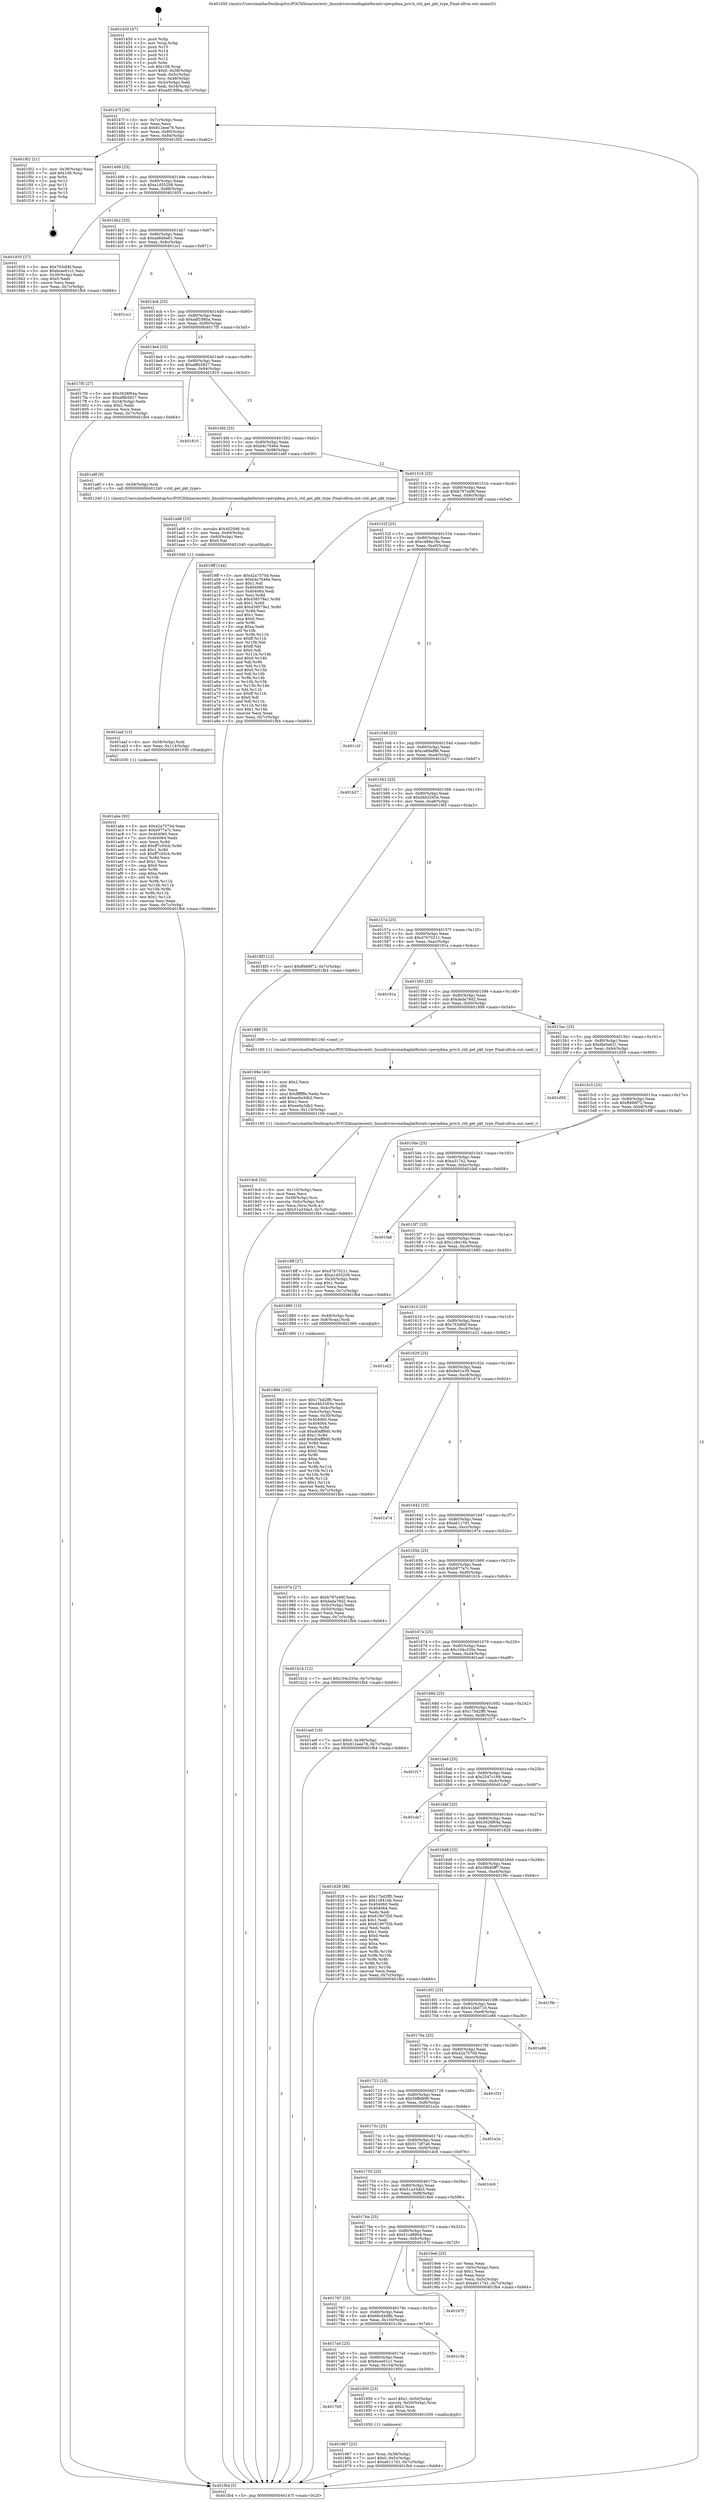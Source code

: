 digraph "0x401450" {
  label = "0x401450 (/mnt/c/Users/mathe/Desktop/tcc/POCII/binaries/extr_linuxdriversmediaplatformti-vpevpdma_priv.h_ctd_get_pkt_type_Final-ollvm.out::main(0))"
  labelloc = "t"
  node[shape=record]

  Entry [label="",width=0.3,height=0.3,shape=circle,fillcolor=black,style=filled]
  "0x40147f" [label="{
     0x40147f [26]\l
     | [instrs]\l
     &nbsp;&nbsp;0x40147f \<+3\>: mov -0x7c(%rbp),%eax\l
     &nbsp;&nbsp;0x401482 \<+2\>: mov %eax,%ecx\l
     &nbsp;&nbsp;0x401484 \<+6\>: sub $0x812eee78,%ecx\l
     &nbsp;&nbsp;0x40148a \<+3\>: mov %eax,-0x80(%rbp)\l
     &nbsp;&nbsp;0x40148d \<+6\>: mov %ecx,-0x84(%rbp)\l
     &nbsp;&nbsp;0x401493 \<+6\>: je 0000000000401f02 \<main+0xab2\>\l
  }"]
  "0x401f02" [label="{
     0x401f02 [21]\l
     | [instrs]\l
     &nbsp;&nbsp;0x401f02 \<+3\>: mov -0x38(%rbp),%eax\l
     &nbsp;&nbsp;0x401f05 \<+7\>: add $0x108,%rsp\l
     &nbsp;&nbsp;0x401f0c \<+1\>: pop %rbx\l
     &nbsp;&nbsp;0x401f0d \<+2\>: pop %r12\l
     &nbsp;&nbsp;0x401f0f \<+2\>: pop %r13\l
     &nbsp;&nbsp;0x401f11 \<+2\>: pop %r14\l
     &nbsp;&nbsp;0x401f13 \<+2\>: pop %r15\l
     &nbsp;&nbsp;0x401f15 \<+1\>: pop %rbp\l
     &nbsp;&nbsp;0x401f16 \<+1\>: ret\l
  }"]
  "0x401499" [label="{
     0x401499 [25]\l
     | [instrs]\l
     &nbsp;&nbsp;0x401499 \<+5\>: jmp 000000000040149e \<main+0x4e\>\l
     &nbsp;&nbsp;0x40149e \<+3\>: mov -0x80(%rbp),%eax\l
     &nbsp;&nbsp;0x4014a1 \<+5\>: sub $0xa1d55208,%eax\l
     &nbsp;&nbsp;0x4014a6 \<+6\>: mov %eax,-0x88(%rbp)\l
     &nbsp;&nbsp;0x4014ac \<+6\>: je 0000000000401935 \<main+0x4e5\>\l
  }"]
  Exit [label="",width=0.3,height=0.3,shape=circle,fillcolor=black,style=filled,peripheries=2]
  "0x401935" [label="{
     0x401935 [27]\l
     | [instrs]\l
     &nbsp;&nbsp;0x401935 \<+5\>: mov $0x763df4f,%eax\l
     &nbsp;&nbsp;0x40193a \<+5\>: mov $0x6cee01c1,%ecx\l
     &nbsp;&nbsp;0x40193f \<+3\>: mov -0x30(%rbp),%edx\l
     &nbsp;&nbsp;0x401942 \<+3\>: cmp $0x0,%edx\l
     &nbsp;&nbsp;0x401945 \<+3\>: cmove %ecx,%eax\l
     &nbsp;&nbsp;0x401948 \<+3\>: mov %eax,-0x7c(%rbp)\l
     &nbsp;&nbsp;0x40194b \<+5\>: jmp 0000000000401fb4 \<main+0xb64\>\l
  }"]
  "0x4014b2" [label="{
     0x4014b2 [25]\l
     | [instrs]\l
     &nbsp;&nbsp;0x4014b2 \<+5\>: jmp 00000000004014b7 \<main+0x67\>\l
     &nbsp;&nbsp;0x4014b7 \<+3\>: mov -0x80(%rbp),%eax\l
     &nbsp;&nbsp;0x4014ba \<+5\>: sub $0xad6d0e61,%eax\l
     &nbsp;&nbsp;0x4014bf \<+6\>: mov %eax,-0x8c(%rbp)\l
     &nbsp;&nbsp;0x4014c5 \<+6\>: je 0000000000401cc1 \<main+0x871\>\l
  }"]
  "0x401abe" [label="{
     0x401abe [93]\l
     | [instrs]\l
     &nbsp;&nbsp;0x401abe \<+5\>: mov $0x42a7570d,%eax\l
     &nbsp;&nbsp;0x401ac3 \<+5\>: mov $0xb977a7c,%esi\l
     &nbsp;&nbsp;0x401ac8 \<+7\>: mov 0x404060,%ecx\l
     &nbsp;&nbsp;0x401acf \<+7\>: mov 0x404064,%edx\l
     &nbsp;&nbsp;0x401ad6 \<+3\>: mov %ecx,%r8d\l
     &nbsp;&nbsp;0x401ad9 \<+7\>: add $0xff7c05cb,%r8d\l
     &nbsp;&nbsp;0x401ae0 \<+4\>: sub $0x1,%r8d\l
     &nbsp;&nbsp;0x401ae4 \<+7\>: sub $0xff7c05cb,%r8d\l
     &nbsp;&nbsp;0x401aeb \<+4\>: imul %r8d,%ecx\l
     &nbsp;&nbsp;0x401aef \<+3\>: and $0x1,%ecx\l
     &nbsp;&nbsp;0x401af2 \<+3\>: cmp $0x0,%ecx\l
     &nbsp;&nbsp;0x401af5 \<+4\>: sete %r9b\l
     &nbsp;&nbsp;0x401af9 \<+3\>: cmp $0xa,%edx\l
     &nbsp;&nbsp;0x401afc \<+4\>: setl %r10b\l
     &nbsp;&nbsp;0x401b00 \<+3\>: mov %r9b,%r11b\l
     &nbsp;&nbsp;0x401b03 \<+3\>: and %r10b,%r11b\l
     &nbsp;&nbsp;0x401b06 \<+3\>: xor %r10b,%r9b\l
     &nbsp;&nbsp;0x401b09 \<+3\>: or %r9b,%r11b\l
     &nbsp;&nbsp;0x401b0c \<+4\>: test $0x1,%r11b\l
     &nbsp;&nbsp;0x401b10 \<+3\>: cmovne %esi,%eax\l
     &nbsp;&nbsp;0x401b13 \<+3\>: mov %eax,-0x7c(%rbp)\l
     &nbsp;&nbsp;0x401b16 \<+5\>: jmp 0000000000401fb4 \<main+0xb64\>\l
  }"]
  "0x401cc1" [label="{
     0x401cc1\l
  }", style=dashed]
  "0x4014cb" [label="{
     0x4014cb [25]\l
     | [instrs]\l
     &nbsp;&nbsp;0x4014cb \<+5\>: jmp 00000000004014d0 \<main+0x80\>\l
     &nbsp;&nbsp;0x4014d0 \<+3\>: mov -0x80(%rbp),%eax\l
     &nbsp;&nbsp;0x4014d3 \<+5\>: sub $0xadf188ba,%eax\l
     &nbsp;&nbsp;0x4014d8 \<+6\>: mov %eax,-0x90(%rbp)\l
     &nbsp;&nbsp;0x4014de \<+6\>: je 00000000004017f5 \<main+0x3a5\>\l
  }"]
  "0x401aaf" [label="{
     0x401aaf [15]\l
     | [instrs]\l
     &nbsp;&nbsp;0x401aaf \<+4\>: mov -0x58(%rbp),%rdi\l
     &nbsp;&nbsp;0x401ab3 \<+6\>: mov %eax,-0x114(%rbp)\l
     &nbsp;&nbsp;0x401ab9 \<+5\>: call 0000000000401030 \<free@plt\>\l
     | [calls]\l
     &nbsp;&nbsp;0x401030 \{1\} (unknown)\l
  }"]
  "0x4017f5" [label="{
     0x4017f5 [27]\l
     | [instrs]\l
     &nbsp;&nbsp;0x4017f5 \<+5\>: mov $0x3928f64a,%eax\l
     &nbsp;&nbsp;0x4017fa \<+5\>: mov $0xaf8b5827,%ecx\l
     &nbsp;&nbsp;0x4017ff \<+3\>: mov -0x34(%rbp),%edx\l
     &nbsp;&nbsp;0x401802 \<+3\>: cmp $0x2,%edx\l
     &nbsp;&nbsp;0x401805 \<+3\>: cmovne %ecx,%eax\l
     &nbsp;&nbsp;0x401808 \<+3\>: mov %eax,-0x7c(%rbp)\l
     &nbsp;&nbsp;0x40180b \<+5\>: jmp 0000000000401fb4 \<main+0xb64\>\l
  }"]
  "0x4014e4" [label="{
     0x4014e4 [25]\l
     | [instrs]\l
     &nbsp;&nbsp;0x4014e4 \<+5\>: jmp 00000000004014e9 \<main+0x99\>\l
     &nbsp;&nbsp;0x4014e9 \<+3\>: mov -0x80(%rbp),%eax\l
     &nbsp;&nbsp;0x4014ec \<+5\>: sub $0xaf8b5827,%eax\l
     &nbsp;&nbsp;0x4014f1 \<+6\>: mov %eax,-0x94(%rbp)\l
     &nbsp;&nbsp;0x4014f7 \<+6\>: je 0000000000401810 \<main+0x3c0\>\l
  }"]
  "0x401fb4" [label="{
     0x401fb4 [5]\l
     | [instrs]\l
     &nbsp;&nbsp;0x401fb4 \<+5\>: jmp 000000000040147f \<main+0x2f\>\l
  }"]
  "0x401450" [label="{
     0x401450 [47]\l
     | [instrs]\l
     &nbsp;&nbsp;0x401450 \<+1\>: push %rbp\l
     &nbsp;&nbsp;0x401451 \<+3\>: mov %rsp,%rbp\l
     &nbsp;&nbsp;0x401454 \<+2\>: push %r15\l
     &nbsp;&nbsp;0x401456 \<+2\>: push %r14\l
     &nbsp;&nbsp;0x401458 \<+2\>: push %r13\l
     &nbsp;&nbsp;0x40145a \<+2\>: push %r12\l
     &nbsp;&nbsp;0x40145c \<+1\>: push %rbx\l
     &nbsp;&nbsp;0x40145d \<+7\>: sub $0x108,%rsp\l
     &nbsp;&nbsp;0x401464 \<+7\>: movl $0x0,-0x38(%rbp)\l
     &nbsp;&nbsp;0x40146b \<+3\>: mov %edi,-0x3c(%rbp)\l
     &nbsp;&nbsp;0x40146e \<+4\>: mov %rsi,-0x48(%rbp)\l
     &nbsp;&nbsp;0x401472 \<+3\>: mov -0x3c(%rbp),%edi\l
     &nbsp;&nbsp;0x401475 \<+3\>: mov %edi,-0x34(%rbp)\l
     &nbsp;&nbsp;0x401478 \<+7\>: movl $0xadf188ba,-0x7c(%rbp)\l
  }"]
  "0x401a98" [label="{
     0x401a98 [23]\l
     | [instrs]\l
     &nbsp;&nbsp;0x401a98 \<+10\>: movabs $0x4020d6,%rdi\l
     &nbsp;&nbsp;0x401aa2 \<+3\>: mov %eax,-0x60(%rbp)\l
     &nbsp;&nbsp;0x401aa5 \<+3\>: mov -0x60(%rbp),%esi\l
     &nbsp;&nbsp;0x401aa8 \<+2\>: mov $0x0,%al\l
     &nbsp;&nbsp;0x401aaa \<+5\>: call 0000000000401040 \<printf@plt\>\l
     | [calls]\l
     &nbsp;&nbsp;0x401040 \{1\} (unknown)\l
  }"]
  "0x401810" [label="{
     0x401810\l
  }", style=dashed]
  "0x4014fd" [label="{
     0x4014fd [25]\l
     | [instrs]\l
     &nbsp;&nbsp;0x4014fd \<+5\>: jmp 0000000000401502 \<main+0xb2\>\l
     &nbsp;&nbsp;0x401502 \<+3\>: mov -0x80(%rbp),%eax\l
     &nbsp;&nbsp;0x401505 \<+5\>: sub $0xb4c7646e,%eax\l
     &nbsp;&nbsp;0x40150a \<+6\>: mov %eax,-0x98(%rbp)\l
     &nbsp;&nbsp;0x401510 \<+6\>: je 0000000000401a8f \<main+0x63f\>\l
  }"]
  "0x4019c6" [label="{
     0x4019c6 [32]\l
     | [instrs]\l
     &nbsp;&nbsp;0x4019c6 \<+6\>: mov -0x110(%rbp),%ecx\l
     &nbsp;&nbsp;0x4019cc \<+3\>: imul %eax,%ecx\l
     &nbsp;&nbsp;0x4019cf \<+4\>: mov -0x58(%rbp),%rsi\l
     &nbsp;&nbsp;0x4019d3 \<+4\>: movslq -0x5c(%rbp),%rdi\l
     &nbsp;&nbsp;0x4019d7 \<+3\>: mov %ecx,(%rsi,%rdi,4)\l
     &nbsp;&nbsp;0x4019da \<+7\>: movl $0x51a33da3,-0x7c(%rbp)\l
     &nbsp;&nbsp;0x4019e1 \<+5\>: jmp 0000000000401fb4 \<main+0xb64\>\l
  }"]
  "0x401a8f" [label="{
     0x401a8f [9]\l
     | [instrs]\l
     &nbsp;&nbsp;0x401a8f \<+4\>: mov -0x58(%rbp),%rdi\l
     &nbsp;&nbsp;0x401a93 \<+5\>: call 0000000000401240 \<ctd_get_pkt_type\>\l
     | [calls]\l
     &nbsp;&nbsp;0x401240 \{1\} (/mnt/c/Users/mathe/Desktop/tcc/POCII/binaries/extr_linuxdriversmediaplatformti-vpevpdma_priv.h_ctd_get_pkt_type_Final-ollvm.out::ctd_get_pkt_type)\l
  }"]
  "0x401516" [label="{
     0x401516 [25]\l
     | [instrs]\l
     &nbsp;&nbsp;0x401516 \<+5\>: jmp 000000000040151b \<main+0xcb\>\l
     &nbsp;&nbsp;0x40151b \<+3\>: mov -0x80(%rbp),%eax\l
     &nbsp;&nbsp;0x40151e \<+5\>: sub $0xb797a49f,%eax\l
     &nbsp;&nbsp;0x401523 \<+6\>: mov %eax,-0x9c(%rbp)\l
     &nbsp;&nbsp;0x401529 \<+6\>: je 00000000004019ff \<main+0x5af\>\l
  }"]
  "0x40199e" [label="{
     0x40199e [40]\l
     | [instrs]\l
     &nbsp;&nbsp;0x40199e \<+5\>: mov $0x2,%ecx\l
     &nbsp;&nbsp;0x4019a3 \<+1\>: cltd\l
     &nbsp;&nbsp;0x4019a4 \<+2\>: idiv %ecx\l
     &nbsp;&nbsp;0x4019a6 \<+6\>: imul $0xfffffffe,%edx,%ecx\l
     &nbsp;&nbsp;0x4019ac \<+6\>: add $0xee0a3db2,%ecx\l
     &nbsp;&nbsp;0x4019b2 \<+3\>: add $0x1,%ecx\l
     &nbsp;&nbsp;0x4019b5 \<+6\>: sub $0xee0a3db2,%ecx\l
     &nbsp;&nbsp;0x4019bb \<+6\>: mov %ecx,-0x110(%rbp)\l
     &nbsp;&nbsp;0x4019c1 \<+5\>: call 0000000000401160 \<next_i\>\l
     | [calls]\l
     &nbsp;&nbsp;0x401160 \{1\} (/mnt/c/Users/mathe/Desktop/tcc/POCII/binaries/extr_linuxdriversmediaplatformti-vpevpdma_priv.h_ctd_get_pkt_type_Final-ollvm.out::next_i)\l
  }"]
  "0x4019ff" [label="{
     0x4019ff [144]\l
     | [instrs]\l
     &nbsp;&nbsp;0x4019ff \<+5\>: mov $0x42a7570d,%eax\l
     &nbsp;&nbsp;0x401a04 \<+5\>: mov $0xb4c7646e,%ecx\l
     &nbsp;&nbsp;0x401a09 \<+2\>: mov $0x1,%dl\l
     &nbsp;&nbsp;0x401a0b \<+7\>: mov 0x404060,%esi\l
     &nbsp;&nbsp;0x401a12 \<+7\>: mov 0x404064,%edi\l
     &nbsp;&nbsp;0x401a19 \<+3\>: mov %esi,%r8d\l
     &nbsp;&nbsp;0x401a1c \<+7\>: sub $0x438579a1,%r8d\l
     &nbsp;&nbsp;0x401a23 \<+4\>: sub $0x1,%r8d\l
     &nbsp;&nbsp;0x401a27 \<+7\>: add $0x438579a1,%r8d\l
     &nbsp;&nbsp;0x401a2e \<+4\>: imul %r8d,%esi\l
     &nbsp;&nbsp;0x401a32 \<+3\>: and $0x1,%esi\l
     &nbsp;&nbsp;0x401a35 \<+3\>: cmp $0x0,%esi\l
     &nbsp;&nbsp;0x401a38 \<+4\>: sete %r9b\l
     &nbsp;&nbsp;0x401a3c \<+3\>: cmp $0xa,%edi\l
     &nbsp;&nbsp;0x401a3f \<+4\>: setl %r10b\l
     &nbsp;&nbsp;0x401a43 \<+3\>: mov %r9b,%r11b\l
     &nbsp;&nbsp;0x401a46 \<+4\>: xor $0xff,%r11b\l
     &nbsp;&nbsp;0x401a4a \<+3\>: mov %r10b,%bl\l
     &nbsp;&nbsp;0x401a4d \<+3\>: xor $0xff,%bl\l
     &nbsp;&nbsp;0x401a50 \<+3\>: xor $0x0,%dl\l
     &nbsp;&nbsp;0x401a53 \<+3\>: mov %r11b,%r14b\l
     &nbsp;&nbsp;0x401a56 \<+4\>: and $0x0,%r14b\l
     &nbsp;&nbsp;0x401a5a \<+3\>: and %dl,%r9b\l
     &nbsp;&nbsp;0x401a5d \<+3\>: mov %bl,%r15b\l
     &nbsp;&nbsp;0x401a60 \<+4\>: and $0x0,%r15b\l
     &nbsp;&nbsp;0x401a64 \<+3\>: and %dl,%r10b\l
     &nbsp;&nbsp;0x401a67 \<+3\>: or %r9b,%r14b\l
     &nbsp;&nbsp;0x401a6a \<+3\>: or %r10b,%r15b\l
     &nbsp;&nbsp;0x401a6d \<+3\>: xor %r15b,%r14b\l
     &nbsp;&nbsp;0x401a70 \<+3\>: or %bl,%r11b\l
     &nbsp;&nbsp;0x401a73 \<+4\>: xor $0xff,%r11b\l
     &nbsp;&nbsp;0x401a77 \<+3\>: or $0x0,%dl\l
     &nbsp;&nbsp;0x401a7a \<+3\>: and %dl,%r11b\l
     &nbsp;&nbsp;0x401a7d \<+3\>: or %r11b,%r14b\l
     &nbsp;&nbsp;0x401a80 \<+4\>: test $0x1,%r14b\l
     &nbsp;&nbsp;0x401a84 \<+3\>: cmovne %ecx,%eax\l
     &nbsp;&nbsp;0x401a87 \<+3\>: mov %eax,-0x7c(%rbp)\l
     &nbsp;&nbsp;0x401a8a \<+5\>: jmp 0000000000401fb4 \<main+0xb64\>\l
  }"]
  "0x40152f" [label="{
     0x40152f [25]\l
     | [instrs]\l
     &nbsp;&nbsp;0x40152f \<+5\>: jmp 0000000000401534 \<main+0xe4\>\l
     &nbsp;&nbsp;0x401534 \<+3\>: mov -0x80(%rbp),%eax\l
     &nbsp;&nbsp;0x401537 \<+5\>: sub $0xc489a19e,%eax\l
     &nbsp;&nbsp;0x40153c \<+6\>: mov %eax,-0xa0(%rbp)\l
     &nbsp;&nbsp;0x401542 \<+6\>: je 0000000000401c2f \<main+0x7df\>\l
  }"]
  "0x401967" [label="{
     0x401967 [23]\l
     | [instrs]\l
     &nbsp;&nbsp;0x401967 \<+4\>: mov %rax,-0x58(%rbp)\l
     &nbsp;&nbsp;0x40196b \<+7\>: movl $0x0,-0x5c(%rbp)\l
     &nbsp;&nbsp;0x401972 \<+7\>: movl $0xa6117d1,-0x7c(%rbp)\l
     &nbsp;&nbsp;0x401979 \<+5\>: jmp 0000000000401fb4 \<main+0xb64\>\l
  }"]
  "0x401c2f" [label="{
     0x401c2f\l
  }", style=dashed]
  "0x401548" [label="{
     0x401548 [25]\l
     | [instrs]\l
     &nbsp;&nbsp;0x401548 \<+5\>: jmp 000000000040154d \<main+0xfd\>\l
     &nbsp;&nbsp;0x40154d \<+3\>: mov -0x80(%rbp),%eax\l
     &nbsp;&nbsp;0x401550 \<+5\>: sub $0xce69af86,%eax\l
     &nbsp;&nbsp;0x401555 \<+6\>: mov %eax,-0xa4(%rbp)\l
     &nbsp;&nbsp;0x40155b \<+6\>: je 0000000000401b27 \<main+0x6d7\>\l
  }"]
  "0x4017b9" [label="{
     0x4017b9\l
  }", style=dashed]
  "0x401b27" [label="{
     0x401b27\l
  }", style=dashed]
  "0x401561" [label="{
     0x401561 [25]\l
     | [instrs]\l
     &nbsp;&nbsp;0x401561 \<+5\>: jmp 0000000000401566 \<main+0x116\>\l
     &nbsp;&nbsp;0x401566 \<+3\>: mov -0x80(%rbp),%eax\l
     &nbsp;&nbsp;0x401569 \<+5\>: sub $0xd4b3265e,%eax\l
     &nbsp;&nbsp;0x40156e \<+6\>: mov %eax,-0xa8(%rbp)\l
     &nbsp;&nbsp;0x401574 \<+6\>: je 00000000004018f3 \<main+0x4a3\>\l
  }"]
  "0x401950" [label="{
     0x401950 [23]\l
     | [instrs]\l
     &nbsp;&nbsp;0x401950 \<+7\>: movl $0x1,-0x50(%rbp)\l
     &nbsp;&nbsp;0x401957 \<+4\>: movslq -0x50(%rbp),%rax\l
     &nbsp;&nbsp;0x40195b \<+4\>: shl $0x2,%rax\l
     &nbsp;&nbsp;0x40195f \<+3\>: mov %rax,%rdi\l
     &nbsp;&nbsp;0x401962 \<+5\>: call 0000000000401050 \<malloc@plt\>\l
     | [calls]\l
     &nbsp;&nbsp;0x401050 \{1\} (unknown)\l
  }"]
  "0x4018f3" [label="{
     0x4018f3 [12]\l
     | [instrs]\l
     &nbsp;&nbsp;0x4018f3 \<+7\>: movl $0xff466f72,-0x7c(%rbp)\l
     &nbsp;&nbsp;0x4018fa \<+5\>: jmp 0000000000401fb4 \<main+0xb64\>\l
  }"]
  "0x40157a" [label="{
     0x40157a [25]\l
     | [instrs]\l
     &nbsp;&nbsp;0x40157a \<+5\>: jmp 000000000040157f \<main+0x12f\>\l
     &nbsp;&nbsp;0x40157f \<+3\>: mov -0x80(%rbp),%eax\l
     &nbsp;&nbsp;0x401582 \<+5\>: sub $0xd7670211,%eax\l
     &nbsp;&nbsp;0x401587 \<+6\>: mov %eax,-0xac(%rbp)\l
     &nbsp;&nbsp;0x40158d \<+6\>: je 000000000040191a \<main+0x4ca\>\l
  }"]
  "0x4017a0" [label="{
     0x4017a0 [25]\l
     | [instrs]\l
     &nbsp;&nbsp;0x4017a0 \<+5\>: jmp 00000000004017a5 \<main+0x355\>\l
     &nbsp;&nbsp;0x4017a5 \<+3\>: mov -0x80(%rbp),%eax\l
     &nbsp;&nbsp;0x4017a8 \<+5\>: sub $0x6cee01c1,%eax\l
     &nbsp;&nbsp;0x4017ad \<+6\>: mov %eax,-0x104(%rbp)\l
     &nbsp;&nbsp;0x4017b3 \<+6\>: je 0000000000401950 \<main+0x500\>\l
  }"]
  "0x40191a" [label="{
     0x40191a\l
  }", style=dashed]
  "0x401593" [label="{
     0x401593 [25]\l
     | [instrs]\l
     &nbsp;&nbsp;0x401593 \<+5\>: jmp 0000000000401598 \<main+0x148\>\l
     &nbsp;&nbsp;0x401598 \<+3\>: mov -0x80(%rbp),%eax\l
     &nbsp;&nbsp;0x40159b \<+5\>: sub $0xdada76d2,%eax\l
     &nbsp;&nbsp;0x4015a0 \<+6\>: mov %eax,-0xb0(%rbp)\l
     &nbsp;&nbsp;0x4015a6 \<+6\>: je 0000000000401999 \<main+0x549\>\l
  }"]
  "0x401c3b" [label="{
     0x401c3b\l
  }", style=dashed]
  "0x401999" [label="{
     0x401999 [5]\l
     | [instrs]\l
     &nbsp;&nbsp;0x401999 \<+5\>: call 0000000000401160 \<next_i\>\l
     | [calls]\l
     &nbsp;&nbsp;0x401160 \{1\} (/mnt/c/Users/mathe/Desktop/tcc/POCII/binaries/extr_linuxdriversmediaplatformti-vpevpdma_priv.h_ctd_get_pkt_type_Final-ollvm.out::next_i)\l
  }"]
  "0x4015ac" [label="{
     0x4015ac [25]\l
     | [instrs]\l
     &nbsp;&nbsp;0x4015ac \<+5\>: jmp 00000000004015b1 \<main+0x161\>\l
     &nbsp;&nbsp;0x4015b1 \<+3\>: mov -0x80(%rbp),%eax\l
     &nbsp;&nbsp;0x4015b4 \<+5\>: sub $0xfde5e621,%eax\l
     &nbsp;&nbsp;0x4015b9 \<+6\>: mov %eax,-0xb4(%rbp)\l
     &nbsp;&nbsp;0x4015bf \<+6\>: je 0000000000401d59 \<main+0x909\>\l
  }"]
  "0x401787" [label="{
     0x401787 [25]\l
     | [instrs]\l
     &nbsp;&nbsp;0x401787 \<+5\>: jmp 000000000040178c \<main+0x33c\>\l
     &nbsp;&nbsp;0x40178c \<+3\>: mov -0x80(%rbp),%eax\l
     &nbsp;&nbsp;0x40178f \<+5\>: sub $0x68cd4d9b,%eax\l
     &nbsp;&nbsp;0x401794 \<+6\>: mov %eax,-0x100(%rbp)\l
     &nbsp;&nbsp;0x40179a \<+6\>: je 0000000000401c3b \<main+0x7eb\>\l
  }"]
  "0x401d59" [label="{
     0x401d59\l
  }", style=dashed]
  "0x4015c5" [label="{
     0x4015c5 [25]\l
     | [instrs]\l
     &nbsp;&nbsp;0x4015c5 \<+5\>: jmp 00000000004015ca \<main+0x17a\>\l
     &nbsp;&nbsp;0x4015ca \<+3\>: mov -0x80(%rbp),%eax\l
     &nbsp;&nbsp;0x4015cd \<+5\>: sub $0xff466f72,%eax\l
     &nbsp;&nbsp;0x4015d2 \<+6\>: mov %eax,-0xb8(%rbp)\l
     &nbsp;&nbsp;0x4015d8 \<+6\>: je 00000000004018ff \<main+0x4af\>\l
  }"]
  "0x401b7f" [label="{
     0x401b7f\l
  }", style=dashed]
  "0x4018ff" [label="{
     0x4018ff [27]\l
     | [instrs]\l
     &nbsp;&nbsp;0x4018ff \<+5\>: mov $0xd7670211,%eax\l
     &nbsp;&nbsp;0x401904 \<+5\>: mov $0xa1d55208,%ecx\l
     &nbsp;&nbsp;0x401909 \<+3\>: mov -0x30(%rbp),%edx\l
     &nbsp;&nbsp;0x40190c \<+3\>: cmp $0x1,%edx\l
     &nbsp;&nbsp;0x40190f \<+3\>: cmovl %ecx,%eax\l
     &nbsp;&nbsp;0x401912 \<+3\>: mov %eax,-0x7c(%rbp)\l
     &nbsp;&nbsp;0x401915 \<+5\>: jmp 0000000000401fb4 \<main+0xb64\>\l
  }"]
  "0x4015de" [label="{
     0x4015de [25]\l
     | [instrs]\l
     &nbsp;&nbsp;0x4015de \<+5\>: jmp 00000000004015e3 \<main+0x193\>\l
     &nbsp;&nbsp;0x4015e3 \<+3\>: mov -0x80(%rbp),%eax\l
     &nbsp;&nbsp;0x4015e6 \<+5\>: sub $0xa317e2,%eax\l
     &nbsp;&nbsp;0x4015eb \<+6\>: mov %eax,-0xbc(%rbp)\l
     &nbsp;&nbsp;0x4015f1 \<+6\>: je 0000000000401fa8 \<main+0xb58\>\l
  }"]
  "0x40176e" [label="{
     0x40176e [25]\l
     | [instrs]\l
     &nbsp;&nbsp;0x40176e \<+5\>: jmp 0000000000401773 \<main+0x323\>\l
     &nbsp;&nbsp;0x401773 \<+3\>: mov -0x80(%rbp),%eax\l
     &nbsp;&nbsp;0x401776 \<+5\>: sub $0x51cd8804,%eax\l
     &nbsp;&nbsp;0x40177b \<+6\>: mov %eax,-0xfc(%rbp)\l
     &nbsp;&nbsp;0x401781 \<+6\>: je 0000000000401b7f \<main+0x72f\>\l
  }"]
  "0x401fa8" [label="{
     0x401fa8\l
  }", style=dashed]
  "0x4015f7" [label="{
     0x4015f7 [25]\l
     | [instrs]\l
     &nbsp;&nbsp;0x4015f7 \<+5\>: jmp 00000000004015fc \<main+0x1ac\>\l
     &nbsp;&nbsp;0x4015fc \<+3\>: mov -0x80(%rbp),%eax\l
     &nbsp;&nbsp;0x4015ff \<+5\>: sub $0x1c8416b,%eax\l
     &nbsp;&nbsp;0x401604 \<+6\>: mov %eax,-0xc0(%rbp)\l
     &nbsp;&nbsp;0x40160a \<+6\>: je 0000000000401880 \<main+0x430\>\l
  }"]
  "0x4019e6" [label="{
     0x4019e6 [25]\l
     | [instrs]\l
     &nbsp;&nbsp;0x4019e6 \<+2\>: xor %eax,%eax\l
     &nbsp;&nbsp;0x4019e8 \<+3\>: mov -0x5c(%rbp),%ecx\l
     &nbsp;&nbsp;0x4019eb \<+3\>: sub $0x1,%eax\l
     &nbsp;&nbsp;0x4019ee \<+2\>: sub %eax,%ecx\l
     &nbsp;&nbsp;0x4019f0 \<+3\>: mov %ecx,-0x5c(%rbp)\l
     &nbsp;&nbsp;0x4019f3 \<+7\>: movl $0xa6117d1,-0x7c(%rbp)\l
     &nbsp;&nbsp;0x4019fa \<+5\>: jmp 0000000000401fb4 \<main+0xb64\>\l
  }"]
  "0x401880" [label="{
     0x401880 [13]\l
     | [instrs]\l
     &nbsp;&nbsp;0x401880 \<+4\>: mov -0x48(%rbp),%rax\l
     &nbsp;&nbsp;0x401884 \<+4\>: mov 0x8(%rax),%rdi\l
     &nbsp;&nbsp;0x401888 \<+5\>: call 0000000000401060 \<atoi@plt\>\l
     | [calls]\l
     &nbsp;&nbsp;0x401060 \{1\} (unknown)\l
  }"]
  "0x401610" [label="{
     0x401610 [25]\l
     | [instrs]\l
     &nbsp;&nbsp;0x401610 \<+5\>: jmp 0000000000401615 \<main+0x1c5\>\l
     &nbsp;&nbsp;0x401615 \<+3\>: mov -0x80(%rbp),%eax\l
     &nbsp;&nbsp;0x401618 \<+5\>: sub $0x763df4f,%eax\l
     &nbsp;&nbsp;0x40161d \<+6\>: mov %eax,-0xc4(%rbp)\l
     &nbsp;&nbsp;0x401623 \<+6\>: je 0000000000401e22 \<main+0x9d2\>\l
  }"]
  "0x401755" [label="{
     0x401755 [25]\l
     | [instrs]\l
     &nbsp;&nbsp;0x401755 \<+5\>: jmp 000000000040175a \<main+0x30a\>\l
     &nbsp;&nbsp;0x40175a \<+3\>: mov -0x80(%rbp),%eax\l
     &nbsp;&nbsp;0x40175d \<+5\>: sub $0x51a33da3,%eax\l
     &nbsp;&nbsp;0x401762 \<+6\>: mov %eax,-0xf8(%rbp)\l
     &nbsp;&nbsp;0x401768 \<+6\>: je 00000000004019e6 \<main+0x596\>\l
  }"]
  "0x401e22" [label="{
     0x401e22\l
  }", style=dashed]
  "0x401629" [label="{
     0x401629 [25]\l
     | [instrs]\l
     &nbsp;&nbsp;0x401629 \<+5\>: jmp 000000000040162e \<main+0x1de\>\l
     &nbsp;&nbsp;0x40162e \<+3\>: mov -0x80(%rbp),%eax\l
     &nbsp;&nbsp;0x401631 \<+5\>: sub $0x9e01e39,%eax\l
     &nbsp;&nbsp;0x401636 \<+6\>: mov %eax,-0xc8(%rbp)\l
     &nbsp;&nbsp;0x40163c \<+6\>: je 0000000000401d74 \<main+0x924\>\l
  }"]
  "0x401dc6" [label="{
     0x401dc6\l
  }", style=dashed]
  "0x401d74" [label="{
     0x401d74\l
  }", style=dashed]
  "0x401642" [label="{
     0x401642 [25]\l
     | [instrs]\l
     &nbsp;&nbsp;0x401642 \<+5\>: jmp 0000000000401647 \<main+0x1f7\>\l
     &nbsp;&nbsp;0x401647 \<+3\>: mov -0x80(%rbp),%eax\l
     &nbsp;&nbsp;0x40164a \<+5\>: sub $0xa6117d1,%eax\l
     &nbsp;&nbsp;0x40164f \<+6\>: mov %eax,-0xcc(%rbp)\l
     &nbsp;&nbsp;0x401655 \<+6\>: je 000000000040197e \<main+0x52e\>\l
  }"]
  "0x40173c" [label="{
     0x40173c [25]\l
     | [instrs]\l
     &nbsp;&nbsp;0x40173c \<+5\>: jmp 0000000000401741 \<main+0x2f1\>\l
     &nbsp;&nbsp;0x401741 \<+3\>: mov -0x80(%rbp),%eax\l
     &nbsp;&nbsp;0x401744 \<+5\>: sub $0x517df7a6,%eax\l
     &nbsp;&nbsp;0x401749 \<+6\>: mov %eax,-0xf4(%rbp)\l
     &nbsp;&nbsp;0x40174f \<+6\>: je 0000000000401dc6 \<main+0x976\>\l
  }"]
  "0x40197e" [label="{
     0x40197e [27]\l
     | [instrs]\l
     &nbsp;&nbsp;0x40197e \<+5\>: mov $0xb797a49f,%eax\l
     &nbsp;&nbsp;0x401983 \<+5\>: mov $0xdada76d2,%ecx\l
     &nbsp;&nbsp;0x401988 \<+3\>: mov -0x5c(%rbp),%edx\l
     &nbsp;&nbsp;0x40198b \<+3\>: cmp -0x50(%rbp),%edx\l
     &nbsp;&nbsp;0x40198e \<+3\>: cmovl %ecx,%eax\l
     &nbsp;&nbsp;0x401991 \<+3\>: mov %eax,-0x7c(%rbp)\l
     &nbsp;&nbsp;0x401994 \<+5\>: jmp 0000000000401fb4 \<main+0xb64\>\l
  }"]
  "0x40165b" [label="{
     0x40165b [25]\l
     | [instrs]\l
     &nbsp;&nbsp;0x40165b \<+5\>: jmp 0000000000401660 \<main+0x210\>\l
     &nbsp;&nbsp;0x401660 \<+3\>: mov -0x80(%rbp),%eax\l
     &nbsp;&nbsp;0x401663 \<+5\>: sub $0xb977a7c,%eax\l
     &nbsp;&nbsp;0x401668 \<+6\>: mov %eax,-0xd0(%rbp)\l
     &nbsp;&nbsp;0x40166e \<+6\>: je 0000000000401b1b \<main+0x6cb\>\l
  }"]
  "0x401e2e" [label="{
     0x401e2e\l
  }", style=dashed]
  "0x401b1b" [label="{
     0x401b1b [12]\l
     | [instrs]\l
     &nbsp;&nbsp;0x401b1b \<+7\>: movl $0x104c335e,-0x7c(%rbp)\l
     &nbsp;&nbsp;0x401b22 \<+5\>: jmp 0000000000401fb4 \<main+0xb64\>\l
  }"]
  "0x401674" [label="{
     0x401674 [25]\l
     | [instrs]\l
     &nbsp;&nbsp;0x401674 \<+5\>: jmp 0000000000401679 \<main+0x229\>\l
     &nbsp;&nbsp;0x401679 \<+3\>: mov -0x80(%rbp),%eax\l
     &nbsp;&nbsp;0x40167c \<+5\>: sub $0x104c335e,%eax\l
     &nbsp;&nbsp;0x401681 \<+6\>: mov %eax,-0xd4(%rbp)\l
     &nbsp;&nbsp;0x401687 \<+6\>: je 0000000000401eef \<main+0xa9f\>\l
  }"]
  "0x401723" [label="{
     0x401723 [25]\l
     | [instrs]\l
     &nbsp;&nbsp;0x401723 \<+5\>: jmp 0000000000401728 \<main+0x2d8\>\l
     &nbsp;&nbsp;0x401728 \<+3\>: mov -0x80(%rbp),%eax\l
     &nbsp;&nbsp;0x40172b \<+5\>: sub $0x50ffd998,%eax\l
     &nbsp;&nbsp;0x401730 \<+6\>: mov %eax,-0xf0(%rbp)\l
     &nbsp;&nbsp;0x401736 \<+6\>: je 0000000000401e2e \<main+0x9de\>\l
  }"]
  "0x401eef" [label="{
     0x401eef [19]\l
     | [instrs]\l
     &nbsp;&nbsp;0x401eef \<+7\>: movl $0x0,-0x38(%rbp)\l
     &nbsp;&nbsp;0x401ef6 \<+7\>: movl $0x812eee78,-0x7c(%rbp)\l
     &nbsp;&nbsp;0x401efd \<+5\>: jmp 0000000000401fb4 \<main+0xb64\>\l
  }"]
  "0x40168d" [label="{
     0x40168d [25]\l
     | [instrs]\l
     &nbsp;&nbsp;0x40168d \<+5\>: jmp 0000000000401692 \<main+0x242\>\l
     &nbsp;&nbsp;0x401692 \<+3\>: mov -0x80(%rbp),%eax\l
     &nbsp;&nbsp;0x401695 \<+5\>: sub $0x17bd2ff0,%eax\l
     &nbsp;&nbsp;0x40169a \<+6\>: mov %eax,-0xd8(%rbp)\l
     &nbsp;&nbsp;0x4016a0 \<+6\>: je 0000000000401f17 \<main+0xac7\>\l
  }"]
  "0x401f33" [label="{
     0x401f33\l
  }", style=dashed]
  "0x401f17" [label="{
     0x401f17\l
  }", style=dashed]
  "0x4016a6" [label="{
     0x4016a6 [25]\l
     | [instrs]\l
     &nbsp;&nbsp;0x4016a6 \<+5\>: jmp 00000000004016ab \<main+0x25b\>\l
     &nbsp;&nbsp;0x4016ab \<+3\>: mov -0x80(%rbp),%eax\l
     &nbsp;&nbsp;0x4016ae \<+5\>: sub $0x2547c169,%eax\l
     &nbsp;&nbsp;0x4016b3 \<+6\>: mov %eax,-0xdc(%rbp)\l
     &nbsp;&nbsp;0x4016b9 \<+6\>: je 0000000000401de7 \<main+0x997\>\l
  }"]
  "0x40170a" [label="{
     0x40170a [25]\l
     | [instrs]\l
     &nbsp;&nbsp;0x40170a \<+5\>: jmp 000000000040170f \<main+0x2bf\>\l
     &nbsp;&nbsp;0x40170f \<+3\>: mov -0x80(%rbp),%eax\l
     &nbsp;&nbsp;0x401712 \<+5\>: sub $0x42a7570d,%eax\l
     &nbsp;&nbsp;0x401717 \<+6\>: mov %eax,-0xec(%rbp)\l
     &nbsp;&nbsp;0x40171d \<+6\>: je 0000000000401f33 \<main+0xae3\>\l
  }"]
  "0x401de7" [label="{
     0x401de7\l
  }", style=dashed]
  "0x4016bf" [label="{
     0x4016bf [25]\l
     | [instrs]\l
     &nbsp;&nbsp;0x4016bf \<+5\>: jmp 00000000004016c4 \<main+0x274\>\l
     &nbsp;&nbsp;0x4016c4 \<+3\>: mov -0x80(%rbp),%eax\l
     &nbsp;&nbsp;0x4016c7 \<+5\>: sub $0x3928f64a,%eax\l
     &nbsp;&nbsp;0x4016cc \<+6\>: mov %eax,-0xe0(%rbp)\l
     &nbsp;&nbsp;0x4016d2 \<+6\>: je 0000000000401828 \<main+0x3d8\>\l
  }"]
  "0x401e86" [label="{
     0x401e86\l
  }", style=dashed]
  "0x401828" [label="{
     0x401828 [88]\l
     | [instrs]\l
     &nbsp;&nbsp;0x401828 \<+5\>: mov $0x17bd2ff0,%eax\l
     &nbsp;&nbsp;0x40182d \<+5\>: mov $0x1c8416b,%ecx\l
     &nbsp;&nbsp;0x401832 \<+7\>: mov 0x404060,%edx\l
     &nbsp;&nbsp;0x401839 \<+7\>: mov 0x404064,%esi\l
     &nbsp;&nbsp;0x401840 \<+2\>: mov %edx,%edi\l
     &nbsp;&nbsp;0x401842 \<+6\>: sub $0x61907f26,%edi\l
     &nbsp;&nbsp;0x401848 \<+3\>: sub $0x1,%edi\l
     &nbsp;&nbsp;0x40184b \<+6\>: add $0x61907f26,%edi\l
     &nbsp;&nbsp;0x401851 \<+3\>: imul %edi,%edx\l
     &nbsp;&nbsp;0x401854 \<+3\>: and $0x1,%edx\l
     &nbsp;&nbsp;0x401857 \<+3\>: cmp $0x0,%edx\l
     &nbsp;&nbsp;0x40185a \<+4\>: sete %r8b\l
     &nbsp;&nbsp;0x40185e \<+3\>: cmp $0xa,%esi\l
     &nbsp;&nbsp;0x401861 \<+4\>: setl %r9b\l
     &nbsp;&nbsp;0x401865 \<+3\>: mov %r8b,%r10b\l
     &nbsp;&nbsp;0x401868 \<+3\>: and %r9b,%r10b\l
     &nbsp;&nbsp;0x40186b \<+3\>: xor %r9b,%r8b\l
     &nbsp;&nbsp;0x40186e \<+3\>: or %r8b,%r10b\l
     &nbsp;&nbsp;0x401871 \<+4\>: test $0x1,%r10b\l
     &nbsp;&nbsp;0x401875 \<+3\>: cmovne %ecx,%eax\l
     &nbsp;&nbsp;0x401878 \<+3\>: mov %eax,-0x7c(%rbp)\l
     &nbsp;&nbsp;0x40187b \<+5\>: jmp 0000000000401fb4 \<main+0xb64\>\l
  }"]
  "0x4016d8" [label="{
     0x4016d8 [25]\l
     | [instrs]\l
     &nbsp;&nbsp;0x4016d8 \<+5\>: jmp 00000000004016dd \<main+0x28d\>\l
     &nbsp;&nbsp;0x4016dd \<+3\>: mov -0x80(%rbp),%eax\l
     &nbsp;&nbsp;0x4016e0 \<+5\>: sub $0x39640ff7,%eax\l
     &nbsp;&nbsp;0x4016e5 \<+6\>: mov %eax,-0xe4(%rbp)\l
     &nbsp;&nbsp;0x4016eb \<+6\>: je 0000000000401f9c \<main+0xb4c\>\l
  }"]
  "0x40188d" [label="{
     0x40188d [102]\l
     | [instrs]\l
     &nbsp;&nbsp;0x40188d \<+5\>: mov $0x17bd2ff0,%ecx\l
     &nbsp;&nbsp;0x401892 \<+5\>: mov $0xd4b3265e,%edx\l
     &nbsp;&nbsp;0x401897 \<+3\>: mov %eax,-0x4c(%rbp)\l
     &nbsp;&nbsp;0x40189a \<+3\>: mov -0x4c(%rbp),%eax\l
     &nbsp;&nbsp;0x40189d \<+3\>: mov %eax,-0x30(%rbp)\l
     &nbsp;&nbsp;0x4018a0 \<+7\>: mov 0x404060,%eax\l
     &nbsp;&nbsp;0x4018a7 \<+7\>: mov 0x404064,%esi\l
     &nbsp;&nbsp;0x4018ae \<+3\>: mov %eax,%r8d\l
     &nbsp;&nbsp;0x4018b1 \<+7\>: sub $0xd0aff9d0,%r8d\l
     &nbsp;&nbsp;0x4018b8 \<+4\>: sub $0x1,%r8d\l
     &nbsp;&nbsp;0x4018bc \<+7\>: add $0xd0aff9d0,%r8d\l
     &nbsp;&nbsp;0x4018c3 \<+4\>: imul %r8d,%eax\l
     &nbsp;&nbsp;0x4018c7 \<+3\>: and $0x1,%eax\l
     &nbsp;&nbsp;0x4018ca \<+3\>: cmp $0x0,%eax\l
     &nbsp;&nbsp;0x4018cd \<+4\>: sete %r9b\l
     &nbsp;&nbsp;0x4018d1 \<+3\>: cmp $0xa,%esi\l
     &nbsp;&nbsp;0x4018d4 \<+4\>: setl %r10b\l
     &nbsp;&nbsp;0x4018d8 \<+3\>: mov %r9b,%r11b\l
     &nbsp;&nbsp;0x4018db \<+3\>: and %r10b,%r11b\l
     &nbsp;&nbsp;0x4018de \<+3\>: xor %r10b,%r9b\l
     &nbsp;&nbsp;0x4018e1 \<+3\>: or %r9b,%r11b\l
     &nbsp;&nbsp;0x4018e4 \<+4\>: test $0x1,%r11b\l
     &nbsp;&nbsp;0x4018e8 \<+3\>: cmovne %edx,%ecx\l
     &nbsp;&nbsp;0x4018eb \<+3\>: mov %ecx,-0x7c(%rbp)\l
     &nbsp;&nbsp;0x4018ee \<+5\>: jmp 0000000000401fb4 \<main+0xb64\>\l
  }"]
  "0x4016f1" [label="{
     0x4016f1 [25]\l
     | [instrs]\l
     &nbsp;&nbsp;0x4016f1 \<+5\>: jmp 00000000004016f6 \<main+0x2a6\>\l
     &nbsp;&nbsp;0x4016f6 \<+3\>: mov -0x80(%rbp),%eax\l
     &nbsp;&nbsp;0x4016f9 \<+5\>: sub $0x41bbd710,%eax\l
     &nbsp;&nbsp;0x4016fe \<+6\>: mov %eax,-0xe8(%rbp)\l
     &nbsp;&nbsp;0x401704 \<+6\>: je 0000000000401e86 \<main+0xa36\>\l
  }"]
  "0x401f9c" [label="{
     0x401f9c\l
  }", style=dashed]
  Entry -> "0x401450" [label=" 1"]
  "0x40147f" -> "0x401f02" [label=" 1"]
  "0x40147f" -> "0x401499" [label=" 15"]
  "0x401f02" -> Exit [label=" 1"]
  "0x401499" -> "0x401935" [label=" 1"]
  "0x401499" -> "0x4014b2" [label=" 14"]
  "0x401eef" -> "0x401fb4" [label=" 1"]
  "0x4014b2" -> "0x401cc1" [label=" 0"]
  "0x4014b2" -> "0x4014cb" [label=" 14"]
  "0x401b1b" -> "0x401fb4" [label=" 1"]
  "0x4014cb" -> "0x4017f5" [label=" 1"]
  "0x4014cb" -> "0x4014e4" [label=" 13"]
  "0x4017f5" -> "0x401fb4" [label=" 1"]
  "0x401450" -> "0x40147f" [label=" 1"]
  "0x401fb4" -> "0x40147f" [label=" 15"]
  "0x401abe" -> "0x401fb4" [label=" 1"]
  "0x4014e4" -> "0x401810" [label=" 0"]
  "0x4014e4" -> "0x4014fd" [label=" 13"]
  "0x401aaf" -> "0x401abe" [label=" 1"]
  "0x4014fd" -> "0x401a8f" [label=" 1"]
  "0x4014fd" -> "0x401516" [label=" 12"]
  "0x401a98" -> "0x401aaf" [label=" 1"]
  "0x401516" -> "0x4019ff" [label=" 1"]
  "0x401516" -> "0x40152f" [label=" 11"]
  "0x401a8f" -> "0x401a98" [label=" 1"]
  "0x40152f" -> "0x401c2f" [label=" 0"]
  "0x40152f" -> "0x401548" [label=" 11"]
  "0x4019ff" -> "0x401fb4" [label=" 1"]
  "0x401548" -> "0x401b27" [label=" 0"]
  "0x401548" -> "0x401561" [label=" 11"]
  "0x4019e6" -> "0x401fb4" [label=" 1"]
  "0x401561" -> "0x4018f3" [label=" 1"]
  "0x401561" -> "0x40157a" [label=" 10"]
  "0x4019c6" -> "0x401fb4" [label=" 1"]
  "0x40157a" -> "0x40191a" [label=" 0"]
  "0x40157a" -> "0x401593" [label=" 10"]
  "0x401999" -> "0x40199e" [label=" 1"]
  "0x401593" -> "0x401999" [label=" 1"]
  "0x401593" -> "0x4015ac" [label=" 9"]
  "0x40197e" -> "0x401fb4" [label=" 2"]
  "0x4015ac" -> "0x401d59" [label=" 0"]
  "0x4015ac" -> "0x4015c5" [label=" 9"]
  "0x401950" -> "0x401967" [label=" 1"]
  "0x4015c5" -> "0x4018ff" [label=" 1"]
  "0x4015c5" -> "0x4015de" [label=" 8"]
  "0x4017a0" -> "0x4017b9" [label=" 0"]
  "0x4015de" -> "0x401fa8" [label=" 0"]
  "0x4015de" -> "0x4015f7" [label=" 8"]
  "0x40199e" -> "0x4019c6" [label=" 1"]
  "0x4015f7" -> "0x401880" [label=" 1"]
  "0x4015f7" -> "0x401610" [label=" 7"]
  "0x401787" -> "0x4017a0" [label=" 1"]
  "0x401610" -> "0x401e22" [label=" 0"]
  "0x401610" -> "0x401629" [label=" 7"]
  "0x401967" -> "0x401fb4" [label=" 1"]
  "0x401629" -> "0x401d74" [label=" 0"]
  "0x401629" -> "0x401642" [label=" 7"]
  "0x40176e" -> "0x401787" [label=" 1"]
  "0x401642" -> "0x40197e" [label=" 2"]
  "0x401642" -> "0x40165b" [label=" 5"]
  "0x4017a0" -> "0x401950" [label=" 1"]
  "0x40165b" -> "0x401b1b" [label=" 1"]
  "0x40165b" -> "0x401674" [label=" 4"]
  "0x401755" -> "0x40176e" [label=" 1"]
  "0x401674" -> "0x401eef" [label=" 1"]
  "0x401674" -> "0x40168d" [label=" 3"]
  "0x401787" -> "0x401c3b" [label=" 0"]
  "0x40168d" -> "0x401f17" [label=" 0"]
  "0x40168d" -> "0x4016a6" [label=" 3"]
  "0x40173c" -> "0x401755" [label=" 2"]
  "0x4016a6" -> "0x401de7" [label=" 0"]
  "0x4016a6" -> "0x4016bf" [label=" 3"]
  "0x40176e" -> "0x401b7f" [label=" 0"]
  "0x4016bf" -> "0x401828" [label=" 1"]
  "0x4016bf" -> "0x4016d8" [label=" 2"]
  "0x401828" -> "0x401fb4" [label=" 1"]
  "0x401880" -> "0x40188d" [label=" 1"]
  "0x40188d" -> "0x401fb4" [label=" 1"]
  "0x4018f3" -> "0x401fb4" [label=" 1"]
  "0x4018ff" -> "0x401fb4" [label=" 1"]
  "0x401935" -> "0x401fb4" [label=" 1"]
  "0x401723" -> "0x40173c" [label=" 2"]
  "0x4016d8" -> "0x401f9c" [label=" 0"]
  "0x4016d8" -> "0x4016f1" [label=" 2"]
  "0x401723" -> "0x401e2e" [label=" 0"]
  "0x4016f1" -> "0x401e86" [label=" 0"]
  "0x4016f1" -> "0x40170a" [label=" 2"]
  "0x40173c" -> "0x401dc6" [label=" 0"]
  "0x40170a" -> "0x401f33" [label=" 0"]
  "0x40170a" -> "0x401723" [label=" 2"]
  "0x401755" -> "0x4019e6" [label=" 1"]
}
